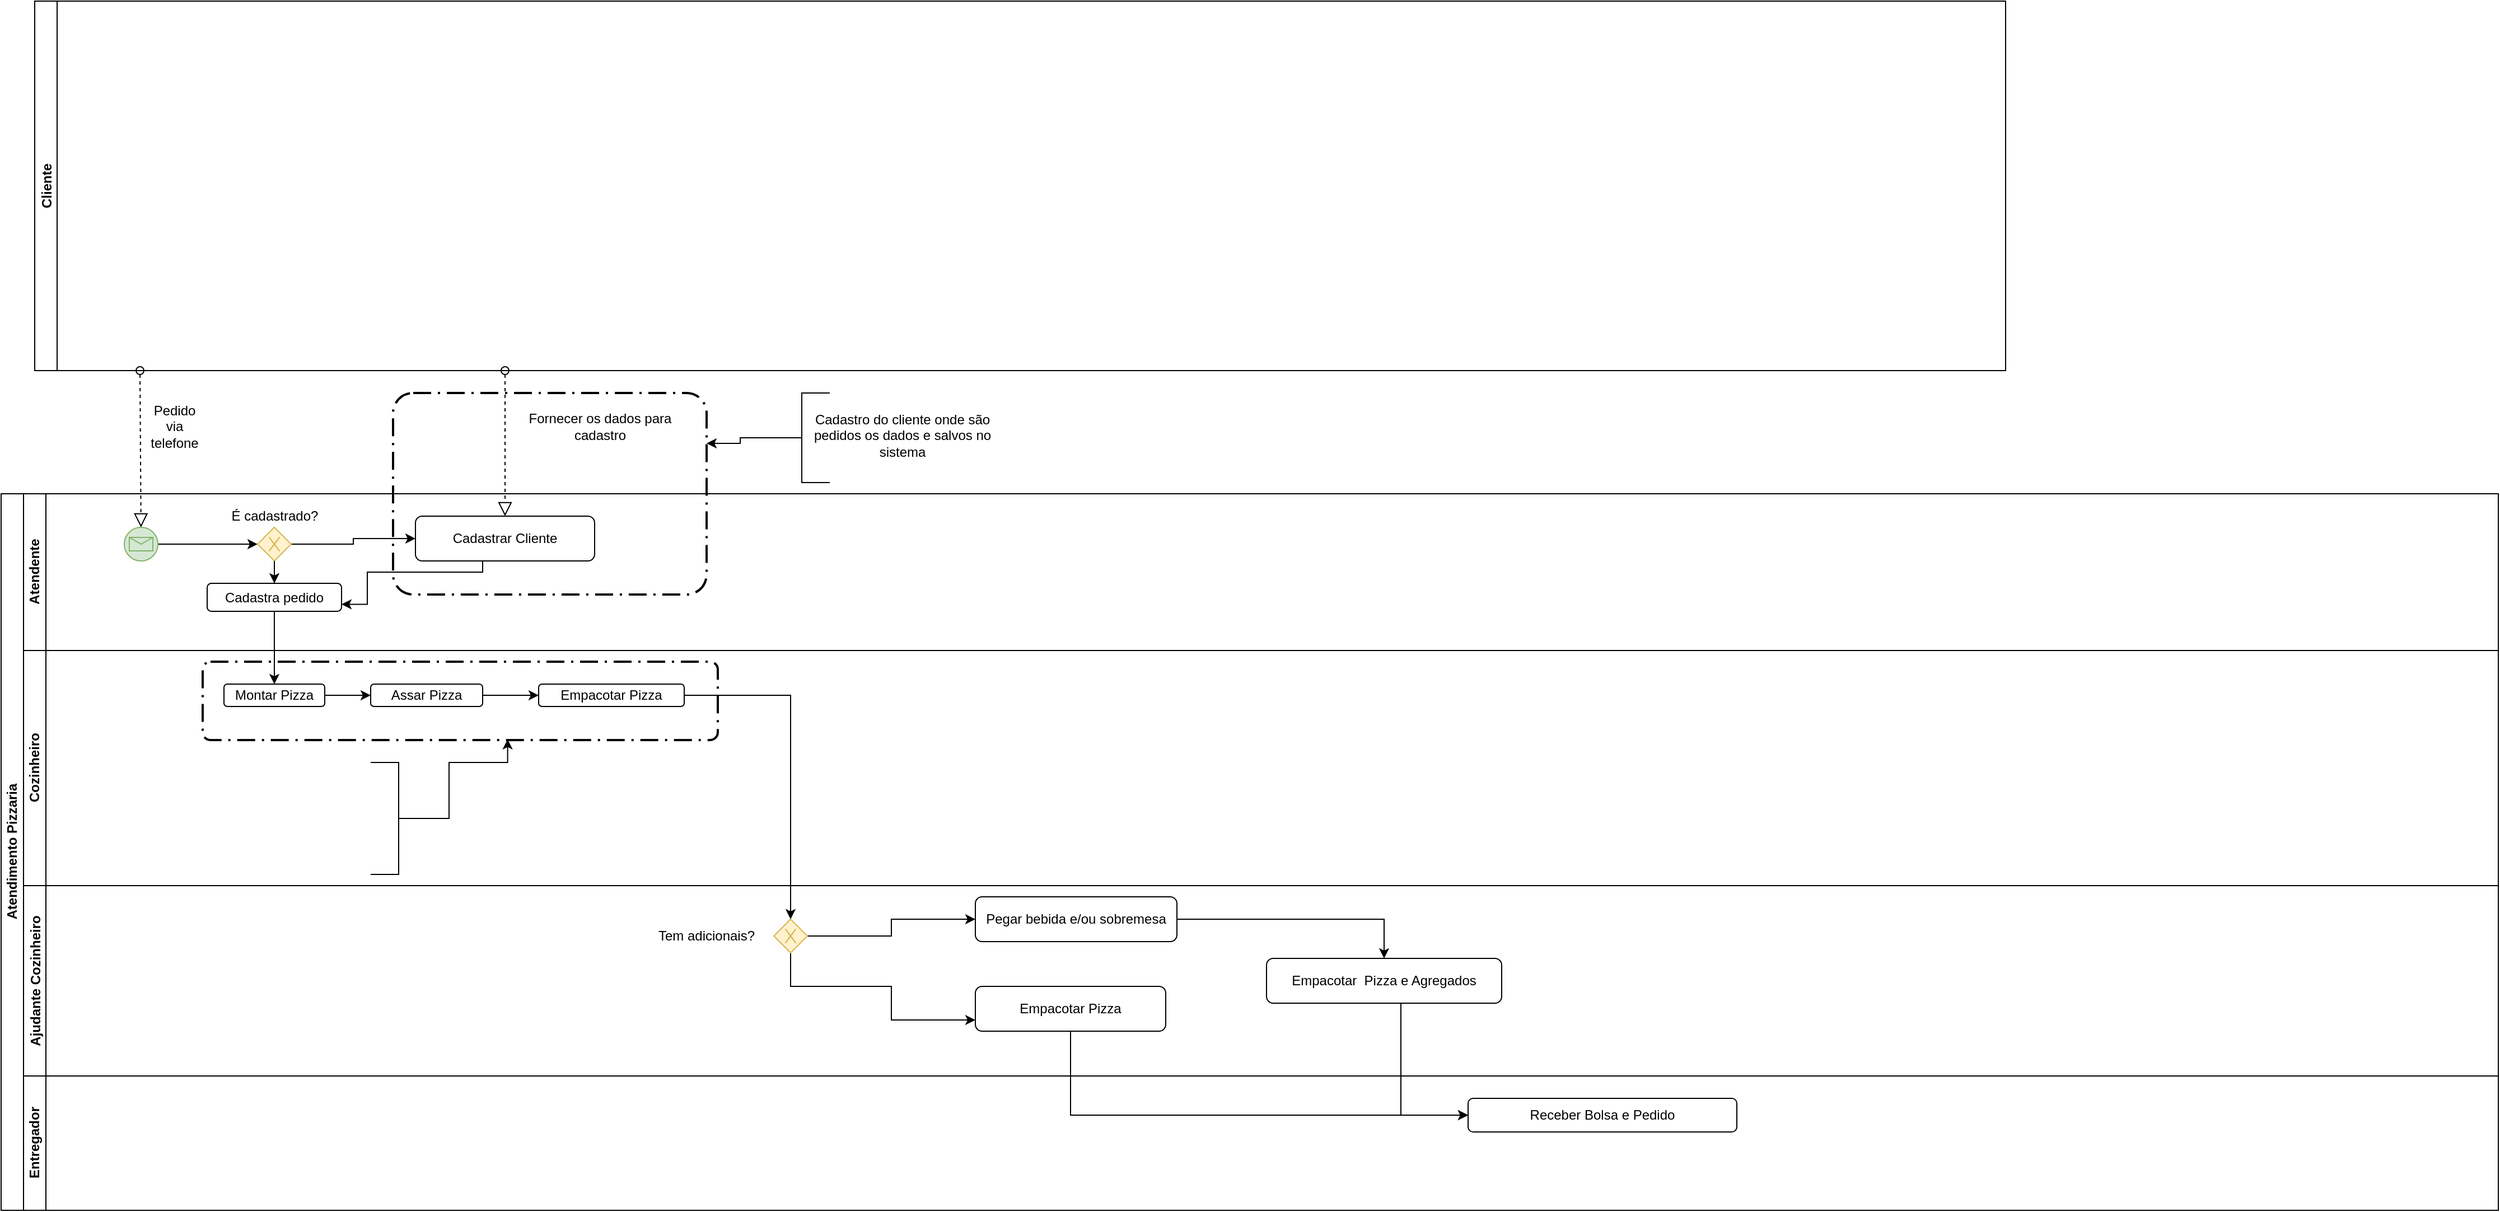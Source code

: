 <mxfile version="13.8.0" type="github">
  <diagram id="2RpqLSvx9xuu1dzIBI79" name="Page-1">
    <mxGraphModel dx="715" dy="1554" grid="1" gridSize="10" guides="1" tooltips="1" connect="1" arrows="1" fold="1" page="1" pageScale="1" pageWidth="827" pageHeight="1169" math="0" shadow="0">
      <root>
        <mxCell id="0" />
        <mxCell id="1" parent="0" />
        <mxCell id="vdvvtg2PDydRFT4RrtTh-10" value="Atendimento Pizzaria" style="swimlane;html=1;childLayout=stackLayout;resizeParent=1;resizeParentMax=0;horizontal=0;startSize=20;horizontalStack=0;" vertex="1" parent="1">
          <mxGeometry x="170" y="270" width="2230" height="640" as="geometry" />
        </mxCell>
        <mxCell id="vdvvtg2PDydRFT4RrtTh-11" value="Atendente" style="swimlane;html=1;startSize=20;horizontal=0;" vertex="1" parent="vdvvtg2PDydRFT4RrtTh-10">
          <mxGeometry x="20" width="2210" height="140" as="geometry" />
        </mxCell>
        <mxCell id="vdvvtg2PDydRFT4RrtTh-21" style="edgeStyle=orthogonalEdgeStyle;rounded=0;orthogonalLoop=1;jettySize=auto;html=1;entryX=0;entryY=0.5;entryDx=0;entryDy=0;" edge="1" parent="vdvvtg2PDydRFT4RrtTh-11" source="vdvvtg2PDydRFT4RrtTh-16" target="vdvvtg2PDydRFT4RrtTh-20">
          <mxGeometry relative="1" as="geometry">
            <mxPoint x="290" y="45" as="sourcePoint" />
          </mxGeometry>
        </mxCell>
        <mxCell id="vdvvtg2PDydRFT4RrtTh-22" value="É cadastrado?" style="text;html=1;strokeColor=none;fillColor=none;align=center;verticalAlign=middle;whiteSpace=wrap;rounded=0;" vertex="1" parent="vdvvtg2PDydRFT4RrtTh-11">
          <mxGeometry x="181.5" y="10" width="85" height="20" as="geometry" />
        </mxCell>
        <mxCell id="vdvvtg2PDydRFT4RrtTh-67" style="edgeStyle=orthogonalEdgeStyle;rounded=0;orthogonalLoop=1;jettySize=auto;html=1;entryX=1;entryY=0.75;entryDx=0;entryDy=0;" edge="1" parent="vdvvtg2PDydRFT4RrtTh-11" source="vdvvtg2PDydRFT4RrtTh-65" target="vdvvtg2PDydRFT4RrtTh-24">
          <mxGeometry relative="1" as="geometry">
            <Array as="points">
              <mxPoint x="410" y="70" />
              <mxPoint x="307" y="70" />
              <mxPoint x="307" y="99" />
            </Array>
          </mxGeometry>
        </mxCell>
        <mxCell id="vdvvtg2PDydRFT4RrtTh-66" style="edgeStyle=orthogonalEdgeStyle;rounded=0;orthogonalLoop=1;jettySize=auto;html=1;" edge="1" parent="vdvvtg2PDydRFT4RrtTh-11" source="vdvvtg2PDydRFT4RrtTh-20" target="vdvvtg2PDydRFT4RrtTh-65">
          <mxGeometry relative="1" as="geometry" />
        </mxCell>
        <mxCell id="vdvvtg2PDydRFT4RrtTh-65" value="Cadastrar Cliente" style="rounded=1;whiteSpace=wrap;html=1;" vertex="1" parent="vdvvtg2PDydRFT4RrtTh-11">
          <mxGeometry x="350" y="20" width="160" height="40" as="geometry" />
        </mxCell>
        <mxCell id="vdvvtg2PDydRFT4RrtTh-20" value="" style="shape=mxgraph.bpmn.shape;html=1;verticalLabelPosition=bottom;labelBackgroundColor=#ffffff;verticalAlign=top;align=center;perimeter=rhombusPerimeter;background=gateway;outlineConnect=0;outline=none;symbol=exclusiveGw;fillColor=#fff2cc;strokeColor=#d6b656;" vertex="1" parent="vdvvtg2PDydRFT4RrtTh-11">
          <mxGeometry x="209" y="30" width="30" height="30" as="geometry" />
        </mxCell>
        <mxCell id="vdvvtg2PDydRFT4RrtTh-16" value="" style="shape=mxgraph.bpmn.shape;html=1;verticalLabelPosition=bottom;labelBackgroundColor=#ffffff;verticalAlign=top;align=center;perimeter=ellipsePerimeter;outlineConnect=0;outline=standard;symbol=message;fillColor=#d5e8d4;strokeColor=#82b366;" vertex="1" parent="vdvvtg2PDydRFT4RrtTh-11">
          <mxGeometry x="90.0" y="30" width="30" height="30" as="geometry" />
        </mxCell>
        <mxCell id="vdvvtg2PDydRFT4RrtTh-23" style="edgeStyle=orthogonalEdgeStyle;rounded=0;orthogonalLoop=1;jettySize=auto;html=1;" edge="1" parent="vdvvtg2PDydRFT4RrtTh-11" source="vdvvtg2PDydRFT4RrtTh-20" target="vdvvtg2PDydRFT4RrtTh-24">
          <mxGeometry relative="1" as="geometry">
            <mxPoint x="350" y="45" as="targetPoint" />
          </mxGeometry>
        </mxCell>
        <mxCell id="vdvvtg2PDydRFT4RrtTh-24" value="Cadastra pedido" style="shape=ext;rounded=1;html=1;whiteSpace=wrap;" vertex="1" parent="vdvvtg2PDydRFT4RrtTh-11">
          <mxGeometry x="164" y="80" width="120" height="25" as="geometry" />
        </mxCell>
        <mxCell id="vdvvtg2PDydRFT4RrtTh-12" value="Cozinheiro" style="swimlane;html=1;startSize=20;horizontal=0;" vertex="1" parent="vdvvtg2PDydRFT4RrtTh-10">
          <mxGeometry x="20" y="140" width="2210" height="210" as="geometry" />
        </mxCell>
        <mxCell id="vdvvtg2PDydRFT4RrtTh-29" style="edgeStyle=orthogonalEdgeStyle;rounded=0;orthogonalLoop=1;jettySize=auto;html=1;entryX=0;entryY=0.5;entryDx=0;entryDy=0;" edge="1" parent="vdvvtg2PDydRFT4RrtTh-12" source="vdvvtg2PDydRFT4RrtTh-25" target="vdvvtg2PDydRFT4RrtTh-28">
          <mxGeometry relative="1" as="geometry" />
        </mxCell>
        <mxCell id="vdvvtg2PDydRFT4RrtTh-25" value="Montar Pizza" style="shape=ext;rounded=1;html=1;whiteSpace=wrap;" vertex="1" parent="vdvvtg2PDydRFT4RrtTh-12">
          <mxGeometry x="179" y="30" width="90" height="20" as="geometry" />
        </mxCell>
        <mxCell id="vdvvtg2PDydRFT4RrtTh-31" style="edgeStyle=orthogonalEdgeStyle;rounded=0;orthogonalLoop=1;jettySize=auto;html=1;" edge="1" parent="vdvvtg2PDydRFT4RrtTh-12" source="vdvvtg2PDydRFT4RrtTh-28" target="vdvvtg2PDydRFT4RrtTh-30">
          <mxGeometry relative="1" as="geometry" />
        </mxCell>
        <mxCell id="vdvvtg2PDydRFT4RrtTh-28" value="Assar Pizza" style="shape=ext;rounded=1;html=1;whiteSpace=wrap;" vertex="1" parent="vdvvtg2PDydRFT4RrtTh-12">
          <mxGeometry x="310" y="30" width="100" height="20" as="geometry" />
        </mxCell>
        <mxCell id="vdvvtg2PDydRFT4RrtTh-30" value="Empacotar Pizza" style="shape=ext;rounded=1;html=1;whiteSpace=wrap;" vertex="1" parent="vdvvtg2PDydRFT4RrtTh-12">
          <mxGeometry x="460" y="30" width="130" height="20" as="geometry" />
        </mxCell>
        <mxCell id="vdvvtg2PDydRFT4RrtTh-76" value="" style="rounded=1;arcSize=10;dashed=1;strokeColor=#000000;fillColor=none;gradientColor=none;dashPattern=8 3 1 3;strokeWidth=2;" vertex="1" parent="vdvvtg2PDydRFT4RrtTh-12">
          <mxGeometry x="160" y="10" width="460" height="70" as="geometry" />
        </mxCell>
        <mxCell id="vdvvtg2PDydRFT4RrtTh-78" style="edgeStyle=orthogonalEdgeStyle;rounded=0;orthogonalLoop=1;jettySize=auto;html=1;entryX=0.592;entryY=0.99;entryDx=0;entryDy=0;entryPerimeter=0;" edge="1" parent="vdvvtg2PDydRFT4RrtTh-12" source="vdvvtg2PDydRFT4RrtTh-77" target="vdvvtg2PDydRFT4RrtTh-76">
          <mxGeometry relative="1" as="geometry">
            <Array as="points">
              <mxPoint x="335" y="150" />
              <mxPoint x="380" y="150" />
              <mxPoint x="380" y="100" />
              <mxPoint x="432" y="100" />
            </Array>
          </mxGeometry>
        </mxCell>
        <mxCell id="vdvvtg2PDydRFT4RrtTh-77" value="" style="html=1;shape=mxgraph.flowchart.annotation_2;align=left;labelPosition=right;rotation=-180;" vertex="1" parent="vdvvtg2PDydRFT4RrtTh-12">
          <mxGeometry x="310" y="100" width="50" height="100" as="geometry" />
        </mxCell>
        <mxCell id="vdvvtg2PDydRFT4RrtTh-33" value="Ajudante Cozinheiro" style="swimlane;startSize=20;horizontal=0;" vertex="1" parent="vdvvtg2PDydRFT4RrtTh-10">
          <mxGeometry x="20" y="350" width="2210" height="170" as="geometry" />
        </mxCell>
        <mxCell id="vdvvtg2PDydRFT4RrtTh-52" style="edgeStyle=orthogonalEdgeStyle;rounded=0;orthogonalLoop=1;jettySize=auto;html=1;" edge="1" parent="vdvvtg2PDydRFT4RrtTh-33" source="vdvvtg2PDydRFT4RrtTh-43" target="vdvvtg2PDydRFT4RrtTh-45">
          <mxGeometry relative="1" as="geometry" />
        </mxCell>
        <mxCell id="vdvvtg2PDydRFT4RrtTh-43" value="Pegar bebida e/ou sobremesa" style="shape=ext;rounded=1;html=1;whiteSpace=wrap;" vertex="1" parent="vdvvtg2PDydRFT4RrtTh-33">
          <mxGeometry x="850" y="10" width="180" height="40" as="geometry" />
        </mxCell>
        <mxCell id="vdvvtg2PDydRFT4RrtTh-50" style="edgeStyle=orthogonalEdgeStyle;rounded=0;orthogonalLoop=1;jettySize=auto;html=1;" edge="1" parent="vdvvtg2PDydRFT4RrtTh-33" source="vdvvtg2PDydRFT4RrtTh-36" target="vdvvtg2PDydRFT4RrtTh-43">
          <mxGeometry relative="1" as="geometry" />
        </mxCell>
        <mxCell id="vdvvtg2PDydRFT4RrtTh-51" style="edgeStyle=orthogonalEdgeStyle;rounded=0;orthogonalLoop=1;jettySize=auto;html=1;entryX=0;entryY=0.75;entryDx=0;entryDy=0;" edge="1" parent="vdvvtg2PDydRFT4RrtTh-33" source="vdvvtg2PDydRFT4RrtTh-36" target="vdvvtg2PDydRFT4RrtTh-49">
          <mxGeometry relative="1" as="geometry">
            <Array as="points">
              <mxPoint x="685" y="90" />
              <mxPoint x="775" y="90" />
              <mxPoint x="775" y="120" />
            </Array>
          </mxGeometry>
        </mxCell>
        <mxCell id="vdvvtg2PDydRFT4RrtTh-36" value="" style="shape=mxgraph.bpmn.shape;html=1;verticalLabelPosition=bottom;labelBackgroundColor=#ffffff;verticalAlign=top;align=center;perimeter=rhombusPerimeter;background=gateway;outlineConnect=0;outline=none;symbol=exclusiveGw;fillColor=#fff2cc;strokeColor=#d6b656;" vertex="1" parent="vdvvtg2PDydRFT4RrtTh-33">
          <mxGeometry x="670" y="30" width="30" height="30" as="geometry" />
        </mxCell>
        <mxCell id="vdvvtg2PDydRFT4RrtTh-37" value="Tem adicionais?" style="text;html=1;strokeColor=none;fillColor=none;align=center;verticalAlign=middle;whiteSpace=wrap;rounded=0;" vertex="1" parent="vdvvtg2PDydRFT4RrtTh-33">
          <mxGeometry x="560" y="35" width="100" height="20" as="geometry" />
        </mxCell>
        <mxCell id="vdvvtg2PDydRFT4RrtTh-45" value="Empacotar&amp;nbsp; Pizza e Agregados" style="shape=ext;rounded=1;html=1;whiteSpace=wrap;" vertex="1" parent="vdvvtg2PDydRFT4RrtTh-33">
          <mxGeometry x="1110" y="65" width="210" height="40" as="geometry" />
        </mxCell>
        <mxCell id="vdvvtg2PDydRFT4RrtTh-49" value="Empacotar Pizza" style="shape=ext;rounded=1;html=1;whiteSpace=wrap;" vertex="1" parent="vdvvtg2PDydRFT4RrtTh-33">
          <mxGeometry x="850" y="90" width="170" height="40" as="geometry" />
        </mxCell>
        <mxCell id="vdvvtg2PDydRFT4RrtTh-13" value="Entregador" style="swimlane;html=1;startSize=20;horizontal=0;" vertex="1" parent="vdvvtg2PDydRFT4RrtTh-10">
          <mxGeometry x="20" y="520" width="2210" height="120" as="geometry" />
        </mxCell>
        <mxCell id="vdvvtg2PDydRFT4RrtTh-53" value="Receber Bolsa e Pedido" style="shape=ext;rounded=1;html=1;whiteSpace=wrap;" vertex="1" parent="vdvvtg2PDydRFT4RrtTh-13">
          <mxGeometry x="1290" y="20" width="240" height="30" as="geometry" />
        </mxCell>
        <mxCell id="vdvvtg2PDydRFT4RrtTh-26" style="edgeStyle=orthogonalEdgeStyle;rounded=0;orthogonalLoop=1;jettySize=auto;html=1;" edge="1" parent="vdvvtg2PDydRFT4RrtTh-10" source="vdvvtg2PDydRFT4RrtTh-24" target="vdvvtg2PDydRFT4RrtTh-25">
          <mxGeometry relative="1" as="geometry" />
        </mxCell>
        <mxCell id="vdvvtg2PDydRFT4RrtTh-35" style="edgeStyle=orthogonalEdgeStyle;rounded=0;orthogonalLoop=1;jettySize=auto;html=1;" edge="1" parent="vdvvtg2PDydRFT4RrtTh-10" source="vdvvtg2PDydRFT4RrtTh-30" target="vdvvtg2PDydRFT4RrtTh-36">
          <mxGeometry relative="1" as="geometry">
            <mxPoint x="717" y="275" as="targetPoint" />
          </mxGeometry>
        </mxCell>
        <mxCell id="vdvvtg2PDydRFT4RrtTh-54" style="edgeStyle=orthogonalEdgeStyle;rounded=0;orthogonalLoop=1;jettySize=auto;html=1;" edge="1" parent="vdvvtg2PDydRFT4RrtTh-10" source="vdvvtg2PDydRFT4RrtTh-45" target="vdvvtg2PDydRFT4RrtTh-53">
          <mxGeometry relative="1" as="geometry">
            <Array as="points">
              <mxPoint x="1250" y="450" />
            </Array>
          </mxGeometry>
        </mxCell>
        <mxCell id="vdvvtg2PDydRFT4RrtTh-56" style="edgeStyle=orthogonalEdgeStyle;rounded=0;orthogonalLoop=1;jettySize=auto;html=1;" edge="1" parent="vdvvtg2PDydRFT4RrtTh-10" source="vdvvtg2PDydRFT4RrtTh-49" target="vdvvtg2PDydRFT4RrtTh-53">
          <mxGeometry relative="1" as="geometry">
            <Array as="points">
              <mxPoint x="955" y="480" />
            </Array>
          </mxGeometry>
        </mxCell>
        <mxCell id="vdvvtg2PDydRFT4RrtTh-14" value="Cliente" style="swimlane;startSize=20;horizontal=0;" vertex="1" parent="1">
          <mxGeometry x="200" y="-170" width="1760" height="330" as="geometry" />
        </mxCell>
        <mxCell id="vdvvtg2PDydRFT4RrtTh-15" value="" style="startArrow=oval;startFill=0;startSize=7;endArrow=block;endFill=0;endSize=10;dashed=1;html=1;" edge="1" parent="1" target="vdvvtg2PDydRFT4RrtTh-16">
          <mxGeometry width="100" relative="1" as="geometry">
            <mxPoint x="294" y="160" as="sourcePoint" />
            <mxPoint x="270" y="320" as="targetPoint" />
          </mxGeometry>
        </mxCell>
        <mxCell id="vdvvtg2PDydRFT4RrtTh-17" value="Pedido via telefone" style="text;html=1;strokeColor=none;fillColor=none;align=center;verticalAlign=middle;whiteSpace=wrap;rounded=0;" vertex="1" parent="1">
          <mxGeometry x="300" y="200" width="50" height="20" as="geometry" />
        </mxCell>
        <mxCell id="vdvvtg2PDydRFT4RrtTh-68" value="" style="startArrow=oval;startFill=0;startSize=7;endArrow=block;endFill=0;endSize=10;dashed=1;html=1;entryX=0.5;entryY=0;entryDx=0;entryDy=0;" edge="1" parent="1" target="vdvvtg2PDydRFT4RrtTh-65">
          <mxGeometry width="100" relative="1" as="geometry">
            <mxPoint x="620" y="160" as="sourcePoint" />
            <mxPoint x="660" y="190" as="targetPoint" />
          </mxGeometry>
        </mxCell>
        <mxCell id="vdvvtg2PDydRFT4RrtTh-69" value="Fornecer os dados para cadastro" style="text;html=1;strokeColor=none;fillColor=none;align=center;verticalAlign=middle;whiteSpace=wrap;rounded=0;" vertex="1" parent="1">
          <mxGeometry x="640" y="185" width="130" height="50" as="geometry" />
        </mxCell>
        <mxCell id="vdvvtg2PDydRFT4RrtTh-72" value="" style="rounded=1;arcSize=10;dashed=1;strokeColor=#000000;fillColor=none;gradientColor=none;dashPattern=8 3 1 3;strokeWidth=2;" vertex="1" parent="1">
          <mxGeometry x="520" y="180" width="280" height="180" as="geometry" />
        </mxCell>
        <mxCell id="vdvvtg2PDydRFT4RrtTh-74" style="edgeStyle=orthogonalEdgeStyle;rounded=0;orthogonalLoop=1;jettySize=auto;html=1;entryX=1;entryY=0.25;entryDx=0;entryDy=0;" edge="1" parent="1" source="vdvvtg2PDydRFT4RrtTh-73" target="vdvvtg2PDydRFT4RrtTh-72">
          <mxGeometry relative="1" as="geometry" />
        </mxCell>
        <mxCell id="vdvvtg2PDydRFT4RrtTh-73" value="" style="html=1;shape=mxgraph.flowchart.annotation_2;align=left;labelPosition=right;" vertex="1" parent="1">
          <mxGeometry x="860" y="180" width="50" height="80" as="geometry" />
        </mxCell>
        <mxCell id="vdvvtg2PDydRFT4RrtTh-75" value="Cadastro do cliente onde são pedidos os dados e salvos no sistema" style="text;html=1;strokeColor=none;fillColor=none;align=center;verticalAlign=middle;whiteSpace=wrap;rounded=0;" vertex="1" parent="1">
          <mxGeometry x="890" y="185" width="170" height="65" as="geometry" />
        </mxCell>
      </root>
    </mxGraphModel>
  </diagram>
</mxfile>
